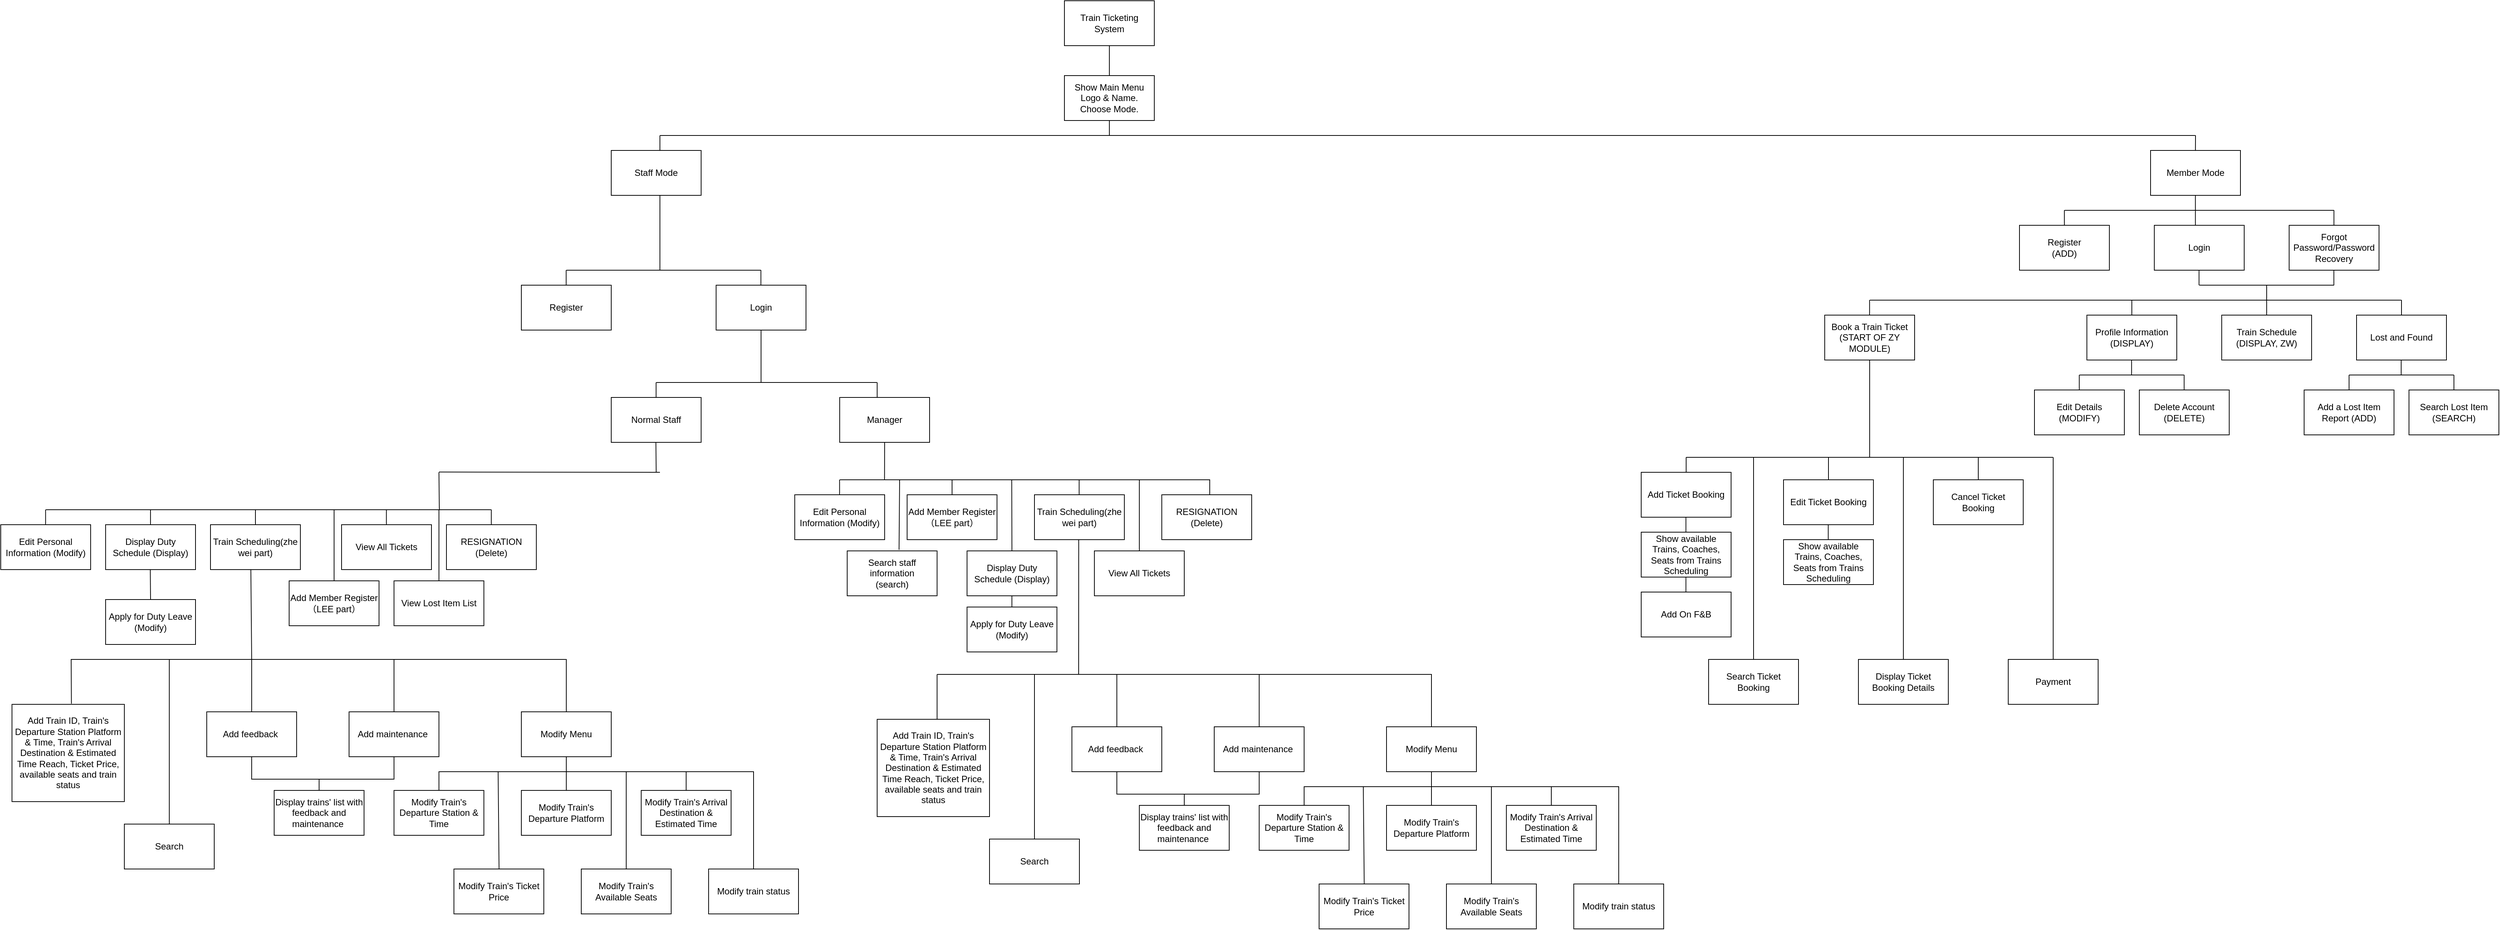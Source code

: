 <mxfile version="24.2.5" type="github">
  <diagram name="第 1 页" id="ZwxjWS8MTAvn3gAYZ2M-">
    <mxGraphModel dx="5285" dy="1930" grid="1" gridSize="10" guides="1" tooltips="1" connect="1" arrows="1" fold="1" page="1" pageScale="1" pageWidth="850" pageHeight="1100" math="0" shadow="0">
      <root>
        <mxCell id="0" />
        <mxCell id="1" parent="0" />
        <mxCell id="kFJuPjy33Ws9jadagfHC-1" value="Train Ticketing System" style="rounded=0;whiteSpace=wrap;html=1;" vertex="1" parent="1">
          <mxGeometry x="490" width="120" height="60" as="geometry" />
        </mxCell>
        <mxCell id="kFJuPjy33Ws9jadagfHC-2" value="Show Main Menu&lt;div&gt;Logo &amp;amp; Name.&lt;/div&gt;&lt;div&gt;Choose Mode.&lt;/div&gt;" style="rounded=0;whiteSpace=wrap;html=1;" vertex="1" parent="1">
          <mxGeometry x="490" y="100" width="120" height="60" as="geometry" />
        </mxCell>
        <mxCell id="kFJuPjy33Ws9jadagfHC-4" value="" style="endArrow=none;html=1;rounded=0;exitX=0.5;exitY=0;exitDx=0;exitDy=0;" edge="1" parent="1" source="kFJuPjy33Ws9jadagfHC-2">
          <mxGeometry width="50" height="50" relative="1" as="geometry">
            <mxPoint x="500" y="110" as="sourcePoint" />
            <mxPoint x="550" y="60" as="targetPoint" />
          </mxGeometry>
        </mxCell>
        <mxCell id="kFJuPjy33Ws9jadagfHC-5" value="" style="endArrow=none;html=1;rounded=0;" edge="1" parent="1">
          <mxGeometry width="50" height="50" relative="1" as="geometry">
            <mxPoint x="550" y="180" as="sourcePoint" />
            <mxPoint x="550" y="160" as="targetPoint" />
          </mxGeometry>
        </mxCell>
        <mxCell id="kFJuPjy33Ws9jadagfHC-7" value="" style="endArrow=none;html=1;rounded=0;" edge="1" parent="1">
          <mxGeometry width="50" height="50" relative="1" as="geometry">
            <mxPoint x="-50.0" y="200" as="sourcePoint" />
            <mxPoint x="-50" y="180" as="targetPoint" />
          </mxGeometry>
        </mxCell>
        <mxCell id="kFJuPjy33Ws9jadagfHC-8" value="" style="endArrow=none;html=1;rounded=0;" edge="1" parent="1">
          <mxGeometry width="50" height="50" relative="1" as="geometry">
            <mxPoint x="1999.83" y="210" as="sourcePoint" />
            <mxPoint x="2000.02" y="180" as="targetPoint" />
          </mxGeometry>
        </mxCell>
        <mxCell id="kFJuPjy33Ws9jadagfHC-21" value="Staff Mode" style="rounded=0;whiteSpace=wrap;html=1;" vertex="1" parent="1">
          <mxGeometry x="-115" y="200" width="120" height="60" as="geometry" />
        </mxCell>
        <mxCell id="kFJuPjy33Ws9jadagfHC-45" value="" style="endArrow=none;html=1;rounded=0;" edge="1" parent="1">
          <mxGeometry width="50" height="50" relative="1" as="geometry">
            <mxPoint x="-50" y="360" as="sourcePoint" />
            <mxPoint x="-50.0" y="260" as="targetPoint" />
          </mxGeometry>
        </mxCell>
        <mxCell id="kFJuPjy33Ws9jadagfHC-111" value="Add Ticket Booking" style="rounded=0;whiteSpace=wrap;html=1;" vertex="1" parent="1">
          <mxGeometry x="1260" y="630" width="120" height="60" as="geometry" />
        </mxCell>
        <mxCell id="kFJuPjy33Ws9jadagfHC-112" value="Search Ticket Booking" style="rounded=0;whiteSpace=wrap;html=1;" vertex="1" parent="1">
          <mxGeometry x="1350" y="880" width="120" height="60" as="geometry" />
        </mxCell>
        <mxCell id="kFJuPjy33Ws9jadagfHC-113" value="Edit Ticket Booking" style="rounded=0;whiteSpace=wrap;html=1;" vertex="1" parent="1">
          <mxGeometry x="1450" y="640" width="120" height="60" as="geometry" />
        </mxCell>
        <mxCell id="kFJuPjy33Ws9jadagfHC-114" value="Show available Trains, Coaches, Seats from Trains Scheduling" style="rounded=0;whiteSpace=wrap;html=1;" vertex="1" parent="1">
          <mxGeometry x="1450" y="720" width="120" height="60" as="geometry" />
        </mxCell>
        <mxCell id="kFJuPjy33Ws9jadagfHC-115" value="Show available Trains, Coaches, Seats from Trains Scheduling" style="rounded=0;whiteSpace=wrap;html=1;" vertex="1" parent="1">
          <mxGeometry x="1260" y="710" width="120" height="60" as="geometry" />
        </mxCell>
        <mxCell id="kFJuPjy33Ws9jadagfHC-116" value="Add On F&amp;amp;B" style="rounded=0;whiteSpace=wrap;html=1;" vertex="1" parent="1">
          <mxGeometry x="1260" y="790" width="120" height="60" as="geometry" />
        </mxCell>
        <mxCell id="kFJuPjy33Ws9jadagfHC-117" value="Display Ticket Booking Details" style="rounded=0;whiteSpace=wrap;html=1;" vertex="1" parent="1">
          <mxGeometry x="1550" y="880" width="120" height="60" as="geometry" />
        </mxCell>
        <mxCell id="kFJuPjy33Ws9jadagfHC-118" value="Cancel Ticket Booking" style="rounded=0;whiteSpace=wrap;html=1;" vertex="1" parent="1">
          <mxGeometry x="1650" y="640" width="120" height="60" as="geometry" />
        </mxCell>
        <mxCell id="kFJuPjy33Ws9jadagfHC-119" value="" style="endArrow=none;html=1;rounded=0;entryX=0.5;entryY=1;entryDx=0;entryDy=0;" edge="1" parent="1" target="kFJuPjy33Ws9jadagfHC-285">
          <mxGeometry width="50" height="50" relative="1" as="geometry">
            <mxPoint x="1565" y="610" as="sourcePoint" />
            <mxPoint x="1565" y="520" as="targetPoint" />
          </mxGeometry>
        </mxCell>
        <mxCell id="kFJuPjy33Ws9jadagfHC-120" value="" style="endArrow=none;html=1;rounded=0;" edge="1" parent="1">
          <mxGeometry width="50" height="50" relative="1" as="geometry">
            <mxPoint x="1320" y="610" as="sourcePoint" />
            <mxPoint x="1810" y="610" as="targetPoint" />
          </mxGeometry>
        </mxCell>
        <mxCell id="kFJuPjy33Ws9jadagfHC-121" value="" style="endArrow=none;html=1;rounded=0;" edge="1" parent="1">
          <mxGeometry width="50" height="50" relative="1" as="geometry">
            <mxPoint x="1320" y="630" as="sourcePoint" />
            <mxPoint x="1320" y="610" as="targetPoint" />
          </mxGeometry>
        </mxCell>
        <mxCell id="kFJuPjy33Ws9jadagfHC-122" value="" style="endArrow=none;html=1;rounded=0;exitX=0.5;exitY=0;exitDx=0;exitDy=0;" edge="1" parent="1">
          <mxGeometry width="50" height="50" relative="1" as="geometry">
            <mxPoint x="1410" y="880" as="sourcePoint" />
            <mxPoint x="1410" y="610" as="targetPoint" />
          </mxGeometry>
        </mxCell>
        <mxCell id="kFJuPjy33Ws9jadagfHC-123" value="" style="endArrow=none;html=1;rounded=0;exitX=0.5;exitY=0;exitDx=0;exitDy=0;" edge="1" parent="1" source="kFJuPjy33Ws9jadagfHC-113">
          <mxGeometry width="50" height="50" relative="1" as="geometry">
            <mxPoint x="1579.8" y="630" as="sourcePoint" />
            <mxPoint x="1510" y="610" as="targetPoint" />
          </mxGeometry>
        </mxCell>
        <mxCell id="kFJuPjy33Ws9jadagfHC-124" value="" style="endArrow=none;html=1;rounded=0;exitX=0.5;exitY=0;exitDx=0;exitDy=0;" edge="1" parent="1">
          <mxGeometry width="50" height="50" relative="1" as="geometry">
            <mxPoint x="1610.0" y="880" as="sourcePoint" />
            <mxPoint x="1610" y="610" as="targetPoint" />
          </mxGeometry>
        </mxCell>
        <mxCell id="kFJuPjy33Ws9jadagfHC-125" value="" style="endArrow=none;html=1;rounded=0;exitX=0.5;exitY=0;exitDx=0;exitDy=0;" edge="1" parent="1" source="kFJuPjy33Ws9jadagfHC-118">
          <mxGeometry width="50" height="50" relative="1" as="geometry">
            <mxPoint x="1839.8" y="630" as="sourcePoint" />
            <mxPoint x="1710" y="610" as="targetPoint" />
          </mxGeometry>
        </mxCell>
        <mxCell id="kFJuPjy33Ws9jadagfHC-126" value="" style="endArrow=none;html=1;rounded=0;" edge="1" parent="1">
          <mxGeometry width="50" height="50" relative="1" as="geometry">
            <mxPoint x="1509.71" y="720" as="sourcePoint" />
            <mxPoint x="1509.71" y="700" as="targetPoint" />
          </mxGeometry>
        </mxCell>
        <mxCell id="kFJuPjy33Ws9jadagfHC-127" value="" style="endArrow=none;html=1;rounded=0;" edge="1" parent="1">
          <mxGeometry width="50" height="50" relative="1" as="geometry">
            <mxPoint x="1319.71" y="710" as="sourcePoint" />
            <mxPoint x="1319.71" y="690" as="targetPoint" />
          </mxGeometry>
        </mxCell>
        <mxCell id="kFJuPjy33Ws9jadagfHC-128" value="" style="endArrow=none;html=1;rounded=0;" edge="1" parent="1">
          <mxGeometry width="50" height="50" relative="1" as="geometry">
            <mxPoint x="1319.71" y="790" as="sourcePoint" />
            <mxPoint x="1319.71" y="770" as="targetPoint" />
          </mxGeometry>
        </mxCell>
        <mxCell id="kFJuPjy33Ws9jadagfHC-162" value="" style="endArrow=none;html=1;rounded=0;exitX=0.5;exitY=0;exitDx=0;exitDy=0;" edge="1" parent="1">
          <mxGeometry width="50" height="50" relative="1" as="geometry">
            <mxPoint x="1810.0" y="880" as="sourcePoint" />
            <mxPoint x="1810" y="610" as="targetPoint" />
          </mxGeometry>
        </mxCell>
        <mxCell id="kFJuPjy33Ws9jadagfHC-163" value="Payment" style="rounded=0;whiteSpace=wrap;html=1;" vertex="1" parent="1">
          <mxGeometry x="1750" y="880" width="120" height="60" as="geometry" />
        </mxCell>
        <mxCell id="kFJuPjy33Ws9jadagfHC-216" value="Login" style="rounded=0;whiteSpace=wrap;html=1;" vertex="1" parent="1">
          <mxGeometry x="25" y="380" width="120" height="60" as="geometry" />
        </mxCell>
        <mxCell id="kFJuPjy33Ws9jadagfHC-217" value="Add Member Register（LEE part）" style="whiteSpace=wrap;html=1;rounded=0;" vertex="1" parent="1">
          <mxGeometry x="280.0" y="660" width="120" height="60" as="geometry" />
        </mxCell>
        <mxCell id="kFJuPjy33Ws9jadagfHC-219" value="" style="endArrow=none;html=1;rounded=0;" edge="1" parent="1">
          <mxGeometry width="50" height="50" relative="1" as="geometry">
            <mxPoint x="189.83" y="660" as="sourcePoint" />
            <mxPoint x="189.83" y="640" as="targetPoint" />
          </mxGeometry>
        </mxCell>
        <mxCell id="kFJuPjy33Ws9jadagfHC-220" value="Display Duty Schedule (Display)" style="whiteSpace=wrap;html=1;rounded=0;" vertex="1" parent="1">
          <mxGeometry x="360.0" y="735" width="120" height="60" as="geometry" />
        </mxCell>
        <mxCell id="kFJuPjy33Ws9jadagfHC-221" value="" style="endArrow=none;html=1;rounded=0;exitX=0.5;exitY=0;exitDx=0;exitDy=0;" edge="1" parent="1" source="kFJuPjy33Ws9jadagfHC-217">
          <mxGeometry width="50" height="50" relative="1" as="geometry">
            <mxPoint x="290.0" y="690" as="sourcePoint" />
            <mxPoint x="340.0" y="640" as="targetPoint" />
          </mxGeometry>
        </mxCell>
        <mxCell id="kFJuPjy33Ws9jadagfHC-222" value="" style="endArrow=none;html=1;rounded=0;" edge="1" parent="1" source="kFJuPjy33Ws9jadagfHC-220">
          <mxGeometry width="50" height="50" relative="1" as="geometry">
            <mxPoint x="419.66" y="660" as="sourcePoint" />
            <mxPoint x="419.66" y="640" as="targetPoint" />
          </mxGeometry>
        </mxCell>
        <mxCell id="kFJuPjy33Ws9jadagfHC-223" value="" style="endArrow=none;html=1;rounded=0;entryX=0.5;entryY=1;entryDx=0;entryDy=0;" edge="1" parent="1">
          <mxGeometry width="50" height="50" relative="1" as="geometry">
            <mxPoint x="419.88" y="810" as="sourcePoint" />
            <mxPoint x="419.88" y="795" as="targetPoint" />
          </mxGeometry>
        </mxCell>
        <mxCell id="kFJuPjy33Ws9jadagfHC-224" value="Edit Personal Information (Modify)" style="whiteSpace=wrap;html=1;rounded=0;" vertex="1" parent="1">
          <mxGeometry x="130" y="660" width="120" height="60" as="geometry" />
        </mxCell>
        <mxCell id="kFJuPjy33Ws9jadagfHC-225" value="Apply for Duty Leave&lt;div&gt;(Modify)&lt;/div&gt;" style="whiteSpace=wrap;html=1;rounded=0;" vertex="1" parent="1">
          <mxGeometry x="360.0" y="810" width="120" height="60" as="geometry" />
        </mxCell>
        <mxCell id="kFJuPjy33Ws9jadagfHC-226" value="" style="endArrow=none;html=1;rounded=0;" edge="1" parent="1">
          <mxGeometry width="50" height="50" relative="1" as="geometry">
            <mxPoint x="190" y="640" as="sourcePoint" />
            <mxPoint x="480.0" y="640" as="targetPoint" />
          </mxGeometry>
        </mxCell>
        <mxCell id="kFJuPjy33Ws9jadagfHC-227" value="" style="endArrow=none;html=1;rounded=0;" edge="1" parent="1">
          <mxGeometry width="50" height="50" relative="1" as="geometry">
            <mxPoint x="-35" y="360" as="sourcePoint" />
            <mxPoint x="85" y="360" as="targetPoint" />
          </mxGeometry>
        </mxCell>
        <mxCell id="kFJuPjy33Ws9jadagfHC-228" value="" style="endArrow=none;html=1;rounded=0;" edge="1" parent="1">
          <mxGeometry width="50" height="50" relative="1" as="geometry">
            <mxPoint x="84.8" y="380" as="sourcePoint" />
            <mxPoint x="84.8" y="360" as="targetPoint" />
          </mxGeometry>
        </mxCell>
        <mxCell id="kFJuPjy33Ws9jadagfHC-229" value="" style="endArrow=none;html=1;rounded=0;entryX=0.5;entryY=1;entryDx=0;entryDy=0;" edge="1" parent="1" target="kFJuPjy33Ws9jadagfHC-216">
          <mxGeometry width="50" height="50" relative="1" as="geometry">
            <mxPoint x="85" y="510" as="sourcePoint" />
            <mxPoint x="135" y="460" as="targetPoint" />
          </mxGeometry>
        </mxCell>
        <mxCell id="kFJuPjy33Ws9jadagfHC-230" value="" style="endArrow=none;html=1;rounded=0;" edge="1" parent="1">
          <mxGeometry width="50" height="50" relative="1" as="geometry">
            <mxPoint x="-175" y="360" as="sourcePoint" />
            <mxPoint x="-35" y="360" as="targetPoint" />
          </mxGeometry>
        </mxCell>
        <mxCell id="kFJuPjy33Ws9jadagfHC-231" value="Register" style="rounded=0;whiteSpace=wrap;html=1;" vertex="1" parent="1">
          <mxGeometry x="-235" y="380" width="120" height="60" as="geometry" />
        </mxCell>
        <mxCell id="kFJuPjy33Ws9jadagfHC-232" value="" style="endArrow=none;html=1;rounded=0;" edge="1" parent="1">
          <mxGeometry width="50" height="50" relative="1" as="geometry">
            <mxPoint x="-175.17" y="380" as="sourcePoint" />
            <mxPoint x="-175.17" y="360" as="targetPoint" />
          </mxGeometry>
        </mxCell>
        <mxCell id="kFJuPjy33Ws9jadagfHC-233" value="Search staff information&lt;div&gt;(search)&lt;/div&gt;" style="whiteSpace=wrap;html=1;rounded=0;" vertex="1" parent="1">
          <mxGeometry x="200" y="735" width="120" height="60" as="geometry" />
        </mxCell>
        <mxCell id="kFJuPjy33Ws9jadagfHC-234" value="" style="endArrow=none;html=1;rounded=0;entryX=0.616;entryY=0.017;entryDx=0;entryDy=0;entryPerimeter=0;" edge="1" parent="1">
          <mxGeometry width="50" height="50" relative="1" as="geometry">
            <mxPoint x="475.0" y="640" as="sourcePoint" />
            <mxPoint x="684" y="661" as="targetPoint" />
            <Array as="points">
              <mxPoint x="684" y="640" />
            </Array>
          </mxGeometry>
        </mxCell>
        <mxCell id="kFJuPjy33Ws9jadagfHC-235" value="" style="endArrow=none;html=1;rounded=0;exitX=0.577;exitY=-0.023;exitDx=0;exitDy=0;exitPerimeter=0;" edge="1" parent="1" source="kFJuPjy33Ws9jadagfHC-233">
          <mxGeometry width="50" height="50" relative="1" as="geometry">
            <mxPoint x="270" y="660" as="sourcePoint" />
            <mxPoint x="270" y="640" as="targetPoint" />
          </mxGeometry>
        </mxCell>
        <mxCell id="kFJuPjy33Ws9jadagfHC-236" value="Manager" style="rounded=0;whiteSpace=wrap;html=1;" vertex="1" parent="1">
          <mxGeometry x="190" y="530" width="120" height="60" as="geometry" />
        </mxCell>
        <mxCell id="kFJuPjy33Ws9jadagfHC-237" value="Normal Staff" style="rounded=0;whiteSpace=wrap;html=1;" vertex="1" parent="1">
          <mxGeometry x="-115" y="530" width="120" height="60" as="geometry" />
        </mxCell>
        <mxCell id="kFJuPjy33Ws9jadagfHC-238" value="" style="endArrow=none;html=1;rounded=0;" edge="1" parent="1">
          <mxGeometry width="50" height="50" relative="1" as="geometry">
            <mxPoint x="-55" y="510" as="sourcePoint" />
            <mxPoint x="240" y="510" as="targetPoint" />
          </mxGeometry>
        </mxCell>
        <mxCell id="kFJuPjy33Ws9jadagfHC-240" value="" style="endArrow=none;html=1;rounded=0;" edge="1" parent="1">
          <mxGeometry width="50" height="50" relative="1" as="geometry">
            <mxPoint x="-55.12" y="530" as="sourcePoint" />
            <mxPoint x="-55.12" y="510" as="targetPoint" />
          </mxGeometry>
        </mxCell>
        <mxCell id="kFJuPjy33Ws9jadagfHC-241" value="" style="endArrow=none;html=1;rounded=0;entryX=0.5;entryY=1;entryDx=0;entryDy=0;" edge="1" parent="1" target="kFJuPjy33Ws9jadagfHC-236">
          <mxGeometry width="50" height="50" relative="1" as="geometry">
            <mxPoint x="249.84" y="640" as="sourcePoint" />
            <mxPoint x="249.84" y="610" as="targetPoint" />
          </mxGeometry>
        </mxCell>
        <mxCell id="kFJuPjy33Ws9jadagfHC-242" value="" style="endArrow=none;html=1;rounded=0;" edge="1" parent="1">
          <mxGeometry width="50" height="50" relative="1" as="geometry">
            <mxPoint x="-344.5" y="680" as="sourcePoint" />
            <mxPoint x="-345" y="630" as="targetPoint" />
          </mxGeometry>
        </mxCell>
        <mxCell id="kFJuPjy33Ws9jadagfHC-243" value="Train Scheduling(zhe wei part)" style="whiteSpace=wrap;html=1;rounded=0;" vertex="1" parent="1">
          <mxGeometry x="450.0" y="660" width="120" height="60" as="geometry" />
        </mxCell>
        <mxCell id="kFJuPjy33Ws9jadagfHC-244" value="" style="endArrow=none;html=1;rounded=0;exitX=0.5;exitY=0;exitDx=0;exitDy=0;" edge="1" parent="1">
          <mxGeometry width="50" height="50" relative="1" as="geometry">
            <mxPoint x="509.66" y="660" as="sourcePoint" />
            <mxPoint x="509.66" y="640" as="targetPoint" />
          </mxGeometry>
        </mxCell>
        <mxCell id="kFJuPjy33Ws9jadagfHC-245" value="View All Tickets" style="whiteSpace=wrap;html=1;rounded=0;" vertex="1" parent="1">
          <mxGeometry x="530" y="735" width="120" height="60" as="geometry" />
        </mxCell>
        <mxCell id="kFJuPjy33Ws9jadagfHC-246" value="" style="endArrow=none;html=1;rounded=0;exitX=0.5;exitY=0;exitDx=0;exitDy=0;" edge="1" parent="1" source="kFJuPjy33Ws9jadagfHC-245">
          <mxGeometry width="50" height="50" relative="1" as="geometry">
            <mxPoint x="709.5" y="660" as="sourcePoint" />
            <mxPoint x="590" y="640" as="targetPoint" />
          </mxGeometry>
        </mxCell>
        <mxCell id="kFJuPjy33Ws9jadagfHC-247" value="Add Member Register（LEE part）" style="whiteSpace=wrap;html=1;rounded=0;" vertex="1" parent="1">
          <mxGeometry x="-545" y="775" width="120" height="60" as="geometry" />
        </mxCell>
        <mxCell id="kFJuPjy33Ws9jadagfHC-248" value="Display Duty Schedule (Display)" style="whiteSpace=wrap;html=1;rounded=0;" vertex="1" parent="1">
          <mxGeometry x="-790" y="700" width="120" height="60" as="geometry" />
        </mxCell>
        <mxCell id="kFJuPjy33Ws9jadagfHC-249" value="" style="endArrow=none;html=1;rounded=0;exitX=0.5;exitY=0;exitDx=0;exitDy=0;" edge="1" parent="1" source="kFJuPjy33Ws9jadagfHC-247">
          <mxGeometry width="50" height="50" relative="1" as="geometry">
            <mxPoint x="-1025" y="730" as="sourcePoint" />
            <mxPoint x="-485" y="680" as="targetPoint" />
          </mxGeometry>
        </mxCell>
        <mxCell id="kFJuPjy33Ws9jadagfHC-252" value="Edit Personal Information (Modify)" style="whiteSpace=wrap;html=1;rounded=0;" vertex="1" parent="1">
          <mxGeometry x="-930" y="700" width="120" height="60" as="geometry" />
        </mxCell>
        <mxCell id="kFJuPjy33Ws9jadagfHC-253" value="Apply for Duty Leave&lt;div&gt;(Modify)&lt;/div&gt;" style="whiteSpace=wrap;html=1;rounded=0;" vertex="1" parent="1">
          <mxGeometry x="-790" y="800" width="120" height="60" as="geometry" />
        </mxCell>
        <mxCell id="kFJuPjy33Ws9jadagfHC-255" value="View Lost Item List" style="whiteSpace=wrap;html=1;rounded=0;" vertex="1" parent="1">
          <mxGeometry x="-405" y="775" width="120" height="60" as="geometry" />
        </mxCell>
        <mxCell id="kFJuPjy33Ws9jadagfHC-256" value="" style="endArrow=none;html=1;rounded=0;" edge="1" parent="1">
          <mxGeometry width="50" height="50" relative="1" as="geometry">
            <mxPoint x="-870" y="680" as="sourcePoint" />
            <mxPoint x="-275" y="680" as="targetPoint" />
          </mxGeometry>
        </mxCell>
        <mxCell id="kFJuPjy33Ws9jadagfHC-257" value="" style="endArrow=none;html=1;rounded=0;" edge="1" parent="1" source="kFJuPjy33Ws9jadagfHC-255">
          <mxGeometry width="50" height="50" relative="1" as="geometry">
            <mxPoint x="-345" y="760" as="sourcePoint" />
            <mxPoint x="-345" y="680" as="targetPoint" />
          </mxGeometry>
        </mxCell>
        <mxCell id="kFJuPjy33Ws9jadagfHC-258" value="Train Scheduling(zhe wei part)" style="whiteSpace=wrap;html=1;rounded=0;" vertex="1" parent="1">
          <mxGeometry x="-650" y="700" width="120" height="60" as="geometry" />
        </mxCell>
        <mxCell id="kFJuPjy33Ws9jadagfHC-259" value="" style="endArrow=none;html=1;rounded=0;exitX=0.5;exitY=0;exitDx=0;exitDy=0;" edge="1" parent="1">
          <mxGeometry width="50" height="50" relative="1" as="geometry">
            <mxPoint x="-590" y="700" as="sourcePoint" />
            <mxPoint x="-590" y="680" as="targetPoint" />
          </mxGeometry>
        </mxCell>
        <mxCell id="kFJuPjy33Ws9jadagfHC-260" value="View All Tickets" style="whiteSpace=wrap;html=1;rounded=0;" vertex="1" parent="1">
          <mxGeometry x="-475" y="700" width="120" height="60" as="geometry" />
        </mxCell>
        <mxCell id="kFJuPjy33Ws9jadagfHC-261" value="" style="endArrow=none;html=1;rounded=0;exitX=0.5;exitY=0;exitDx=0;exitDy=0;" edge="1" parent="1">
          <mxGeometry width="50" height="50" relative="1" as="geometry">
            <mxPoint x="-415.17" y="700" as="sourcePoint" />
            <mxPoint x="-415.17" y="680" as="targetPoint" />
          </mxGeometry>
        </mxCell>
        <mxCell id="kFJuPjy33Ws9jadagfHC-262" value="RESIGNATION&lt;div&gt;(Delete)&lt;/div&gt;" style="whiteSpace=wrap;html=1;rounded=0;" vertex="1" parent="1">
          <mxGeometry x="-335" y="700" width="120" height="60" as="geometry" />
        </mxCell>
        <mxCell id="kFJuPjy33Ws9jadagfHC-263" value="" style="endArrow=none;html=1;rounded=0;exitX=0.5;exitY=0;exitDx=0;exitDy=0;" edge="1" parent="1">
          <mxGeometry width="50" height="50" relative="1" as="geometry">
            <mxPoint x="-275.11" y="700" as="sourcePoint" />
            <mxPoint x="-275.11" y="680" as="targetPoint" />
          </mxGeometry>
        </mxCell>
        <mxCell id="kFJuPjy33Ws9jadagfHC-264" value="RESIGNATION&lt;div&gt;(Delete)&lt;/div&gt;" style="whiteSpace=wrap;html=1;rounded=0;" vertex="1" parent="1">
          <mxGeometry x="620" y="660" width="120" height="60" as="geometry" />
        </mxCell>
        <mxCell id="kFJuPjy33Ws9jadagfHC-265" value="Member Mode" style="rounded=0;whiteSpace=wrap;html=1;" vertex="1" parent="1">
          <mxGeometry x="1940" y="200" width="120" height="60" as="geometry" />
        </mxCell>
        <mxCell id="kFJuPjy33Ws9jadagfHC-266" value="" style="endArrow=none;html=1;rounded=0;" edge="1" parent="1">
          <mxGeometry width="50" height="50" relative="1" as="geometry">
            <mxPoint x="1825" y="280" as="sourcePoint" />
            <mxPoint x="2185" y="280" as="targetPoint" />
          </mxGeometry>
        </mxCell>
        <mxCell id="kFJuPjy33Ws9jadagfHC-267" value="&lt;div&gt;Login&lt;/div&gt;" style="rounded=0;whiteSpace=wrap;html=1;" vertex="1" parent="1">
          <mxGeometry x="1945" y="300" width="120" height="60" as="geometry" />
        </mxCell>
        <mxCell id="kFJuPjy33Ws9jadagfHC-268" value="Forgot Password/Password Recovery" style="rounded=0;whiteSpace=wrap;html=1;" vertex="1" parent="1">
          <mxGeometry x="2125" y="300" width="120" height="60" as="geometry" />
        </mxCell>
        <mxCell id="kFJuPjy33Ws9jadagfHC-269" value="&lt;div&gt;Register&lt;/div&gt;&lt;div&gt;(ADD)&lt;/div&gt;" style="rounded=0;whiteSpace=wrap;html=1;" vertex="1" parent="1">
          <mxGeometry x="1765" y="300" width="120" height="60" as="geometry" />
        </mxCell>
        <mxCell id="kFJuPjy33Ws9jadagfHC-270" value="Profile Information&lt;br&gt;(DISPLAY)" style="rounded=0;whiteSpace=wrap;html=1;" vertex="1" parent="1">
          <mxGeometry x="1855" y="420" width="120" height="60" as="geometry" />
        </mxCell>
        <mxCell id="kFJuPjy33Ws9jadagfHC-271" value="" style="endArrow=none;html=1;rounded=0;" edge="1" parent="1">
          <mxGeometry width="50" height="50" relative="1" as="geometry">
            <mxPoint x="2005" y="380" as="sourcePoint" />
            <mxPoint x="2185" y="380" as="targetPoint" />
          </mxGeometry>
        </mxCell>
        <mxCell id="kFJuPjy33Ws9jadagfHC-272" value="&lt;div&gt;Train Schedule (DISPLAY, ZW)&lt;/div&gt;" style="rounded=0;whiteSpace=wrap;html=1;" vertex="1" parent="1">
          <mxGeometry x="2035" y="420" width="120" height="60" as="geometry" />
        </mxCell>
        <mxCell id="kFJuPjy33Ws9jadagfHC-273" value="" style="endArrow=none;html=1;rounded=0;exitX=0.5;exitY=1;exitDx=0;exitDy=0;" edge="1" parent="1">
          <mxGeometry width="50" height="50" relative="1" as="geometry">
            <mxPoint x="1999.86" y="280" as="sourcePoint" />
            <mxPoint x="1999.86" y="300" as="targetPoint" />
          </mxGeometry>
        </mxCell>
        <mxCell id="kFJuPjy33Ws9jadagfHC-274" value="" style="endArrow=none;html=1;rounded=0;exitX=0.5;exitY=1;exitDx=0;exitDy=0;" edge="1" parent="1">
          <mxGeometry width="50" height="50" relative="1" as="geometry">
            <mxPoint x="1824.93" y="280" as="sourcePoint" />
            <mxPoint x="1824.93" y="300" as="targetPoint" />
          </mxGeometry>
        </mxCell>
        <mxCell id="kFJuPjy33Ws9jadagfHC-275" value="" style="endArrow=none;html=1;rounded=0;exitX=0.5;exitY=1;exitDx=0;exitDy=0;" edge="1" parent="1">
          <mxGeometry width="50" height="50" relative="1" as="geometry">
            <mxPoint x="2184.8" y="280" as="sourcePoint" />
            <mxPoint x="2184.8" y="300" as="targetPoint" />
          </mxGeometry>
        </mxCell>
        <mxCell id="kFJuPjy33Ws9jadagfHC-276" value="" style="endArrow=none;html=1;rounded=0;exitX=0.5;exitY=1;exitDx=0;exitDy=0;" edge="1" parent="1">
          <mxGeometry width="50" height="50" relative="1" as="geometry">
            <mxPoint x="1999.86" y="260" as="sourcePoint" />
            <mxPoint x="1999.86" y="280" as="targetPoint" />
          </mxGeometry>
        </mxCell>
        <mxCell id="kFJuPjy33Ws9jadagfHC-277" value="" style="endArrow=none;html=1;rounded=0;exitX=0.5;exitY=1;exitDx=0;exitDy=0;" edge="1" parent="1">
          <mxGeometry width="50" height="50" relative="1" as="geometry">
            <mxPoint x="2004.71" y="360" as="sourcePoint" />
            <mxPoint x="2004.71" y="380" as="targetPoint" />
          </mxGeometry>
        </mxCell>
        <mxCell id="kFJuPjy33Ws9jadagfHC-278" value="" style="endArrow=none;html=1;rounded=0;exitX=0.5;exitY=1;exitDx=0;exitDy=0;" edge="1" parent="1">
          <mxGeometry width="50" height="50" relative="1" as="geometry">
            <mxPoint x="2184.71" y="360" as="sourcePoint" />
            <mxPoint x="2184.71" y="380" as="targetPoint" />
          </mxGeometry>
        </mxCell>
        <mxCell id="kFJuPjy33Ws9jadagfHC-279" value="" style="endArrow=none;html=1;rounded=0;exitX=0.5;exitY=1;exitDx=0;exitDy=0;" edge="1" parent="1">
          <mxGeometry width="50" height="50" relative="1" as="geometry">
            <mxPoint x="2095" y="380" as="sourcePoint" />
            <mxPoint x="2095" y="400" as="targetPoint" />
          </mxGeometry>
        </mxCell>
        <mxCell id="kFJuPjy33Ws9jadagfHC-280" value="" style="endArrow=none;html=1;rounded=0;" edge="1" parent="1">
          <mxGeometry width="50" height="50" relative="1" as="geometry">
            <mxPoint x="1565" y="400" as="sourcePoint" />
            <mxPoint x="2275" y="400" as="targetPoint" />
          </mxGeometry>
        </mxCell>
        <mxCell id="kFJuPjy33Ws9jadagfHC-281" value="" style="endArrow=none;html=1;rounded=0;exitX=0.5;exitY=1;exitDx=0;exitDy=0;" edge="1" parent="1">
          <mxGeometry width="50" height="50" relative="1" as="geometry">
            <mxPoint x="1915" y="400" as="sourcePoint" />
            <mxPoint x="1915" y="420" as="targetPoint" />
          </mxGeometry>
        </mxCell>
        <mxCell id="kFJuPjy33Ws9jadagfHC-282" value="" style="endArrow=none;html=1;rounded=0;exitX=0.5;exitY=1;exitDx=0;exitDy=0;" edge="1" parent="1">
          <mxGeometry width="50" height="50" relative="1" as="geometry">
            <mxPoint x="2095" y="400" as="sourcePoint" />
            <mxPoint x="2095" y="420" as="targetPoint" />
          </mxGeometry>
        </mxCell>
        <mxCell id="kFJuPjy33Ws9jadagfHC-283" value="" style="endArrow=none;html=1;rounded=0;exitX=0.5;exitY=1;exitDx=0;exitDy=0;" edge="1" parent="1">
          <mxGeometry width="50" height="50" relative="1" as="geometry">
            <mxPoint x="2275" y="400" as="sourcePoint" />
            <mxPoint x="2275" y="420" as="targetPoint" />
          </mxGeometry>
        </mxCell>
        <mxCell id="kFJuPjy33Ws9jadagfHC-284" value="Lost and Found" style="rounded=0;whiteSpace=wrap;html=1;" vertex="1" parent="1">
          <mxGeometry x="2215" y="420" width="120" height="60" as="geometry" />
        </mxCell>
        <mxCell id="kFJuPjy33Ws9jadagfHC-285" value="Book a Train Ticket&lt;div&gt;(START OF ZY MODULE)&lt;/div&gt;" style="rounded=0;whiteSpace=wrap;html=1;" vertex="1" parent="1">
          <mxGeometry x="1505" y="420" width="120" height="60" as="geometry" />
        </mxCell>
        <mxCell id="kFJuPjy33Ws9jadagfHC-286" value="" style="endArrow=none;html=1;rounded=0;exitX=0.5;exitY=1;exitDx=0;exitDy=0;" edge="1" parent="1">
          <mxGeometry width="50" height="50" relative="1" as="geometry">
            <mxPoint x="1564.88" y="400" as="sourcePoint" />
            <mxPoint x="1564.88" y="420" as="targetPoint" />
          </mxGeometry>
        </mxCell>
        <mxCell id="kFJuPjy33Ws9jadagfHC-287" value="" style="endArrow=none;html=1;rounded=0;exitX=0.5;exitY=1;exitDx=0;exitDy=0;" edge="1" parent="1">
          <mxGeometry width="50" height="50" relative="1" as="geometry">
            <mxPoint x="1914.66" y="480" as="sourcePoint" />
            <mxPoint x="1914.66" y="500" as="targetPoint" />
          </mxGeometry>
        </mxCell>
        <mxCell id="kFJuPjy33Ws9jadagfHC-288" value="" style="endArrow=none;html=1;rounded=0;" edge="1" parent="1">
          <mxGeometry width="50" height="50" relative="1" as="geometry">
            <mxPoint x="1845" y="500" as="sourcePoint" />
            <mxPoint x="1985" y="500" as="targetPoint" />
          </mxGeometry>
        </mxCell>
        <mxCell id="kFJuPjy33Ws9jadagfHC-289" value="Edit Details&lt;br&gt;(MODIFY)" style="rounded=0;whiteSpace=wrap;html=1;" vertex="1" parent="1">
          <mxGeometry x="1785" y="520" width="120" height="60" as="geometry" />
        </mxCell>
        <mxCell id="kFJuPjy33Ws9jadagfHC-290" value="Delete Account&lt;br&gt;(DELETE)" style="rounded=0;whiteSpace=wrap;html=1;" vertex="1" parent="1">
          <mxGeometry x="1925" y="520" width="120" height="60" as="geometry" />
        </mxCell>
        <mxCell id="kFJuPjy33Ws9jadagfHC-291" value="" style="endArrow=none;html=1;rounded=0;exitX=0.5;exitY=1;exitDx=0;exitDy=0;" edge="1" parent="1">
          <mxGeometry width="50" height="50" relative="1" as="geometry">
            <mxPoint x="1844.83" y="500" as="sourcePoint" />
            <mxPoint x="1844.83" y="520" as="targetPoint" />
          </mxGeometry>
        </mxCell>
        <mxCell id="kFJuPjy33Ws9jadagfHC-292" value="" style="endArrow=none;html=1;rounded=0;exitX=0.5;exitY=1;exitDx=0;exitDy=0;" edge="1" parent="1">
          <mxGeometry width="50" height="50" relative="1" as="geometry">
            <mxPoint x="1984.83" y="500" as="sourcePoint" />
            <mxPoint x="1984.83" y="520" as="targetPoint" />
          </mxGeometry>
        </mxCell>
        <mxCell id="kFJuPjy33Ws9jadagfHC-293" value="" style="endArrow=none;html=1;rounded=0;exitX=0.5;exitY=1;exitDx=0;exitDy=0;" edge="1" parent="1">
          <mxGeometry width="50" height="50" relative="1" as="geometry">
            <mxPoint x="2274.58" y="480" as="sourcePoint" />
            <mxPoint x="2274.58" y="500" as="targetPoint" />
          </mxGeometry>
        </mxCell>
        <mxCell id="kFJuPjy33Ws9jadagfHC-294" value="" style="endArrow=none;html=1;rounded=0;" edge="1" parent="1">
          <mxGeometry width="50" height="50" relative="1" as="geometry">
            <mxPoint x="2205" y="500" as="sourcePoint" />
            <mxPoint x="2345" y="500" as="targetPoint" />
          </mxGeometry>
        </mxCell>
        <mxCell id="kFJuPjy33Ws9jadagfHC-295" value="" style="endArrow=none;html=1;rounded=0;exitX=0.5;exitY=1;exitDx=0;exitDy=0;" edge="1" parent="1">
          <mxGeometry width="50" height="50" relative="1" as="geometry">
            <mxPoint x="2205" y="500" as="sourcePoint" />
            <mxPoint x="2205" y="520" as="targetPoint" />
          </mxGeometry>
        </mxCell>
        <mxCell id="kFJuPjy33Ws9jadagfHC-296" value="" style="endArrow=none;html=1;rounded=0;exitX=0.5;exitY=1;exitDx=0;exitDy=0;" edge="1" parent="1">
          <mxGeometry width="50" height="50" relative="1" as="geometry">
            <mxPoint x="2345" y="500" as="sourcePoint" />
            <mxPoint x="2345" y="520" as="targetPoint" />
          </mxGeometry>
        </mxCell>
        <mxCell id="kFJuPjy33Ws9jadagfHC-297" value="Add a Lost Item Report (ADD)" style="rounded=0;whiteSpace=wrap;html=1;" vertex="1" parent="1">
          <mxGeometry x="2145" y="520" width="120" height="60" as="geometry" />
        </mxCell>
        <mxCell id="kFJuPjy33Ws9jadagfHC-298" value="Search Lost Item&lt;div&gt;(SEARCH)&lt;/div&gt;" style="rounded=0;whiteSpace=wrap;html=1;" vertex="1" parent="1">
          <mxGeometry x="2285" y="520" width="120" height="60" as="geometry" />
        </mxCell>
        <mxCell id="kFJuPjy33Ws9jadagfHC-299" value="" style="endArrow=none;html=1;rounded=0;" edge="1" parent="1">
          <mxGeometry width="50" height="50" relative="1" as="geometry">
            <mxPoint x="-730.08" y="700" as="sourcePoint" />
            <mxPoint x="-730.08" y="680" as="targetPoint" />
            <Array as="points">
              <mxPoint x="-730.08" y="690" />
            </Array>
          </mxGeometry>
        </mxCell>
        <mxCell id="kFJuPjy33Ws9jadagfHC-300" value="" style="endArrow=none;html=1;rounded=0;" edge="1" parent="1">
          <mxGeometry width="50" height="50" relative="1" as="geometry">
            <mxPoint x="-730" y="800" as="sourcePoint" />
            <mxPoint x="-730.36" y="760" as="targetPoint" />
          </mxGeometry>
        </mxCell>
        <mxCell id="kFJuPjy33Ws9jadagfHC-301" value="" style="endArrow=none;html=1;rounded=0;exitX=0.5;exitY=0;exitDx=0;exitDy=0;" edge="1" parent="1">
          <mxGeometry width="50" height="50" relative="1" as="geometry">
            <mxPoint x="-870.14" y="700" as="sourcePoint" />
            <mxPoint x="-870.14" y="680" as="targetPoint" />
          </mxGeometry>
        </mxCell>
        <mxCell id="kFJuPjy33Ws9jadagfHC-305" value="Add Train ID, Train&#39;s Departure Station Platform &amp;amp; Time, Train&#39;s Arrival Destination &amp;amp; Estimated Time Reach, Ticket Price, available seats and train status" style="rounded=0;whiteSpace=wrap;html=1;" vertex="1" parent="1">
          <mxGeometry x="-915" y="940" width="150" height="130" as="geometry" />
        </mxCell>
        <mxCell id="kFJuPjy33Ws9jadagfHC-306" value="Modify Menu" style="rounded=0;whiteSpace=wrap;html=1;" vertex="1" parent="1">
          <mxGeometry x="-235" y="950" width="120" height="60" as="geometry" />
        </mxCell>
        <mxCell id="kFJuPjy33Ws9jadagfHC-307" value="" style="endArrow=none;html=1;rounded=0;exitX=0.529;exitY=-0.007;exitDx=0;exitDy=0;exitPerimeter=0;entryX=0.449;entryY=0.995;entryDx=0;entryDy=0;entryPerimeter=0;" edge="1" parent="1" source="kFJuPjy33Ws9jadagfHC-305" target="kFJuPjy33Ws9jadagfHC-258">
          <mxGeometry width="50" height="50" relative="1" as="geometry">
            <mxPoint x="-1005" y="900.18" as="sourcePoint" />
            <mxPoint x="-595" y="780" as="targetPoint" />
            <Array as="points">
              <mxPoint x="-836" y="880" />
              <mxPoint x="-765" y="880" />
              <mxPoint x="-595" y="880" />
            </Array>
          </mxGeometry>
        </mxCell>
        <mxCell id="kFJuPjy33Ws9jadagfHC-308" value="" style="endArrow=none;html=1;rounded=0;entryX=0.5;entryY=0;entryDx=0;entryDy=0;" edge="1" parent="1" target="kFJuPjy33Ws9jadagfHC-306">
          <mxGeometry width="50" height="50" relative="1" as="geometry">
            <mxPoint x="-595" y="880" as="sourcePoint" />
            <mxPoint x="-543.41" y="790" as="targetPoint" />
            <Array as="points">
              <mxPoint x="-175" y="880" />
            </Array>
          </mxGeometry>
        </mxCell>
        <mxCell id="kFJuPjy33Ws9jadagfHC-309" value="Modify Train&#39;s Departure Station &amp;amp; Time" style="rounded=0;whiteSpace=wrap;html=1;" vertex="1" parent="1">
          <mxGeometry x="-405" y="1055" width="120" height="60" as="geometry" />
        </mxCell>
        <mxCell id="kFJuPjy33Ws9jadagfHC-310" value="Modify Train&#39;s Ticket Price" style="rounded=0;whiteSpace=wrap;html=1;" vertex="1" parent="1">
          <mxGeometry x="-325" y="1160" width="120" height="60" as="geometry" />
        </mxCell>
        <mxCell id="kFJuPjy33Ws9jadagfHC-311" value="Modify Train&#39;s Available Seats" style="rounded=0;whiteSpace=wrap;html=1;" vertex="1" parent="1">
          <mxGeometry x="-155" y="1160" width="120" height="60" as="geometry" />
        </mxCell>
        <mxCell id="kFJuPjy33Ws9jadagfHC-312" value="Modify Train&#39;s Departure Platform" style="rounded=0;whiteSpace=wrap;html=1;" vertex="1" parent="1">
          <mxGeometry x="-235" y="1055" width="120" height="60" as="geometry" />
        </mxCell>
        <mxCell id="kFJuPjy33Ws9jadagfHC-313" value="Modify Train&#39;s Arrival Destination &amp;amp; Estimated Time" style="rounded=0;whiteSpace=wrap;html=1;" vertex="1" parent="1">
          <mxGeometry x="-75" y="1055" width="120" height="60" as="geometry" />
        </mxCell>
        <mxCell id="kFJuPjy33Ws9jadagfHC-314" value="" style="endArrow=none;html=1;rounded=0;exitX=0.5;exitY=0;exitDx=0;exitDy=0;" edge="1" parent="1">
          <mxGeometry width="50" height="50" relative="1" as="geometry">
            <mxPoint x="-264.76" y="1160" as="sourcePoint" />
            <mxPoint x="-266" y="1030" as="targetPoint" />
          </mxGeometry>
        </mxCell>
        <mxCell id="kFJuPjy33Ws9jadagfHC-315" value="" style="endArrow=none;html=1;rounded=0;entryX=0.5;entryY=1;entryDx=0;entryDy=0;exitX=0.5;exitY=0;exitDx=0;exitDy=0;" edge="1" parent="1" source="kFJuPjy33Ws9jadagfHC-312" target="kFJuPjy33Ws9jadagfHC-306">
          <mxGeometry width="50" height="50" relative="1" as="geometry">
            <mxPoint x="-175" y="1100" as="sourcePoint" />
            <mxPoint x="-125" y="1050" as="targetPoint" />
          </mxGeometry>
        </mxCell>
        <mxCell id="kFJuPjy33Ws9jadagfHC-316" value="" style="endArrow=none;html=1;rounded=0;exitX=0.5;exitY=0;exitDx=0;exitDy=0;entryX=0.5;entryY=1;entryDx=0;entryDy=0;" edge="1" parent="1" source="kFJuPjy33Ws9jadagfHC-309" target="kFJuPjy33Ws9jadagfHC-306">
          <mxGeometry width="50" height="50" relative="1" as="geometry">
            <mxPoint x="-175" y="1060" as="sourcePoint" />
            <mxPoint x="-125" y="1010" as="targetPoint" />
            <Array as="points">
              <mxPoint x="-345" y="1030" />
              <mxPoint x="-175" y="1030" />
            </Array>
          </mxGeometry>
        </mxCell>
        <mxCell id="kFJuPjy33Ws9jadagfHC-317" value="" style="endArrow=none;html=1;rounded=0;entryX=0.5;entryY=0;entryDx=0;entryDy=0;exitX=0.5;exitY=1;exitDx=0;exitDy=0;" edge="1" parent="1" source="kFJuPjy33Ws9jadagfHC-306" target="kFJuPjy33Ws9jadagfHC-313">
          <mxGeometry width="50" height="50" relative="1" as="geometry">
            <mxPoint x="-175" y="1060" as="sourcePoint" />
            <mxPoint x="-125" y="1010" as="targetPoint" />
            <Array as="points">
              <mxPoint x="-175" y="1030" />
              <mxPoint x="-15" y="1030" />
            </Array>
          </mxGeometry>
        </mxCell>
        <mxCell id="kFJuPjy33Ws9jadagfHC-318" value="" style="endArrow=none;html=1;rounded=0;exitX=0.5;exitY=0;exitDx=0;exitDy=0;" edge="1" parent="1" source="kFJuPjy33Ws9jadagfHC-311">
          <mxGeometry width="50" height="50" relative="1" as="geometry">
            <mxPoint x="-94" y="1156" as="sourcePoint" />
            <mxPoint x="-95" y="1030" as="targetPoint" />
          </mxGeometry>
        </mxCell>
        <mxCell id="kFJuPjy33Ws9jadagfHC-319" value="" style="endArrow=none;html=1;rounded=0;exitX=0.5;exitY=0;exitDx=0;exitDy=0;" edge="1" parent="1" source="kFJuPjy33Ws9jadagfHC-330">
          <mxGeometry width="50" height="50" relative="1" as="geometry">
            <mxPoint x="-595" y="1050" as="sourcePoint" />
            <mxPoint x="-595" y="880" as="targetPoint" />
          </mxGeometry>
        </mxCell>
        <mxCell id="kFJuPjy33Ws9jadagfHC-322" value="" style="endArrow=none;html=1;rounded=0;" edge="1" parent="1">
          <mxGeometry width="50" height="50" relative="1" as="geometry">
            <mxPoint x="-505" y="1070" as="sourcePoint" />
            <mxPoint x="-405" y="880" as="targetPoint" />
            <Array as="points">
              <mxPoint x="-505" y="1040" />
              <mxPoint x="-405" y="1040" />
            </Array>
          </mxGeometry>
        </mxCell>
        <mxCell id="kFJuPjy33Ws9jadagfHC-323" value="Add maintenance&amp;nbsp;" style="rounded=0;whiteSpace=wrap;html=1;" vertex="1" parent="1">
          <mxGeometry x="-465" y="950" width="120" height="60" as="geometry" />
        </mxCell>
        <mxCell id="kFJuPjy33Ws9jadagfHC-324" value="Search" style="rounded=0;whiteSpace=wrap;html=1;" vertex="1" parent="1">
          <mxGeometry x="-765" y="1100" width="120" height="60" as="geometry" />
        </mxCell>
        <mxCell id="kFJuPjy33Ws9jadagfHC-325" value="" style="endArrow=none;html=1;rounded=0;exitX=0.5;exitY=0;exitDx=0;exitDy=0;" edge="1" parent="1" source="kFJuPjy33Ws9jadagfHC-324">
          <mxGeometry width="50" height="50" relative="1" as="geometry">
            <mxPoint x="-795" y="1050" as="sourcePoint" />
            <mxPoint x="-705" y="880" as="targetPoint" />
          </mxGeometry>
        </mxCell>
        <mxCell id="kFJuPjy33Ws9jadagfHC-326" value="Display trains&#39; list with feedback and maintenance&amp;nbsp;" style="rounded=0;whiteSpace=wrap;html=1;" vertex="1" parent="1">
          <mxGeometry x="-565" y="1055" width="120" height="60" as="geometry" />
        </mxCell>
        <mxCell id="kFJuPjy33Ws9jadagfHC-327" value="" style="endArrow=none;html=1;rounded=0;exitX=0.5;exitY=0;exitDx=0;exitDy=0;" edge="1" parent="1" source="kFJuPjy33Ws9jadagfHC-326">
          <mxGeometry width="50" height="50" relative="1" as="geometry">
            <mxPoint x="-595" y="1180" as="sourcePoint" />
            <mxPoint x="-595" y="1010" as="targetPoint" />
            <Array as="points">
              <mxPoint x="-505" y="1040" />
              <mxPoint x="-595" y="1040" />
            </Array>
          </mxGeometry>
        </mxCell>
        <mxCell id="kFJuPjy33Ws9jadagfHC-328" value="Modify train status" style="rounded=0;whiteSpace=wrap;html=1;" vertex="1" parent="1">
          <mxGeometry x="15" y="1160" width="120" height="60" as="geometry" />
        </mxCell>
        <mxCell id="kFJuPjy33Ws9jadagfHC-329" value="" style="endArrow=none;html=1;rounded=0;exitX=0.5;exitY=0;exitDx=0;exitDy=0;" edge="1" parent="1" source="kFJuPjy33Ws9jadagfHC-328">
          <mxGeometry width="50" height="50" relative="1" as="geometry">
            <mxPoint x="76" y="1156" as="sourcePoint" />
            <mxPoint x="-15" y="1030" as="targetPoint" />
            <Array as="points">
              <mxPoint x="75" y="1030" />
            </Array>
          </mxGeometry>
        </mxCell>
        <mxCell id="kFJuPjy33Ws9jadagfHC-330" value="Add feedback&amp;nbsp;" style="rounded=0;whiteSpace=wrap;html=1;" vertex="1" parent="1">
          <mxGeometry x="-655" y="950" width="120" height="60" as="geometry" />
        </mxCell>
        <mxCell id="kFJuPjy33Ws9jadagfHC-356" value="" style="endArrow=none;html=1;rounded=0;entryX=0.5;entryY=1;entryDx=0;entryDy=0;" edge="1" parent="1">
          <mxGeometry width="50" height="50" relative="1" as="geometry">
            <mxPoint x="-55" y="630" as="sourcePoint" />
            <mxPoint x="-55.37" y="590" as="targetPoint" />
          </mxGeometry>
        </mxCell>
        <mxCell id="kFJuPjy33Ws9jadagfHC-357" value="" style="endArrow=none;html=1;rounded=0;" edge="1" parent="1">
          <mxGeometry width="50" height="50" relative="1" as="geometry">
            <mxPoint x="-345" y="629.63" as="sourcePoint" />
            <mxPoint x="-50" y="630" as="targetPoint" />
          </mxGeometry>
        </mxCell>
        <mxCell id="kFJuPjy33Ws9jadagfHC-358" value="" style="endArrow=none;html=1;rounded=0;" edge="1" parent="1">
          <mxGeometry width="50" height="50" relative="1" as="geometry">
            <mxPoint x="240.0" y="530" as="sourcePoint" />
            <mxPoint x="240.0" y="510" as="targetPoint" />
          </mxGeometry>
        </mxCell>
        <mxCell id="kFJuPjy33Ws9jadagfHC-359" value="Add Train ID, Train&#39;s Departure Station Platform &amp;amp; Time, Train&#39;s Arrival Destination &amp;amp; Estimated Time Reach, Ticket Price, available seats and train status" style="rounded=0;whiteSpace=wrap;html=1;" vertex="1" parent="1">
          <mxGeometry x="240" y="960" width="150" height="130" as="geometry" />
        </mxCell>
        <mxCell id="kFJuPjy33Ws9jadagfHC-360" value="Modify Menu" style="rounded=0;whiteSpace=wrap;html=1;" vertex="1" parent="1">
          <mxGeometry x="920" y="970" width="120" height="60" as="geometry" />
        </mxCell>
        <mxCell id="kFJuPjy33Ws9jadagfHC-361" value="" style="endArrow=none;html=1;rounded=0;entryX=0.5;entryY=0;entryDx=0;entryDy=0;" edge="1" parent="1" target="kFJuPjy33Ws9jadagfHC-360">
          <mxGeometry width="50" height="50" relative="1" as="geometry">
            <mxPoint x="560" y="900" as="sourcePoint" />
            <mxPoint x="611.59" y="810" as="targetPoint" />
            <Array as="points">
              <mxPoint x="980" y="900" />
            </Array>
          </mxGeometry>
        </mxCell>
        <mxCell id="kFJuPjy33Ws9jadagfHC-362" value="Modify Train&#39;s Departure Station &amp;amp; Time" style="rounded=0;whiteSpace=wrap;html=1;" vertex="1" parent="1">
          <mxGeometry x="750" y="1075" width="120" height="60" as="geometry" />
        </mxCell>
        <mxCell id="kFJuPjy33Ws9jadagfHC-363" value="Modify Train&#39;s Ticket Price" style="rounded=0;whiteSpace=wrap;html=1;" vertex="1" parent="1">
          <mxGeometry x="830" y="1180" width="120" height="60" as="geometry" />
        </mxCell>
        <mxCell id="kFJuPjy33Ws9jadagfHC-364" value="Modify Train&#39;s Available Seats" style="rounded=0;whiteSpace=wrap;html=1;" vertex="1" parent="1">
          <mxGeometry x="1000" y="1180" width="120" height="60" as="geometry" />
        </mxCell>
        <mxCell id="kFJuPjy33Ws9jadagfHC-365" value="Modify Train&#39;s Departure Platform" style="rounded=0;whiteSpace=wrap;html=1;" vertex="1" parent="1">
          <mxGeometry x="920" y="1075" width="120" height="60" as="geometry" />
        </mxCell>
        <mxCell id="kFJuPjy33Ws9jadagfHC-366" value="Modify Train&#39;s Arrival Destination &amp;amp; Estimated Time" style="rounded=0;whiteSpace=wrap;html=1;" vertex="1" parent="1">
          <mxGeometry x="1080" y="1075" width="120" height="60" as="geometry" />
        </mxCell>
        <mxCell id="kFJuPjy33Ws9jadagfHC-367" value="" style="endArrow=none;html=1;rounded=0;exitX=0.5;exitY=0;exitDx=0;exitDy=0;" edge="1" parent="1">
          <mxGeometry width="50" height="50" relative="1" as="geometry">
            <mxPoint x="890.24" y="1180" as="sourcePoint" />
            <mxPoint x="889" y="1050" as="targetPoint" />
          </mxGeometry>
        </mxCell>
        <mxCell id="kFJuPjy33Ws9jadagfHC-368" value="" style="endArrow=none;html=1;rounded=0;entryX=0.5;entryY=1;entryDx=0;entryDy=0;exitX=0.5;exitY=0;exitDx=0;exitDy=0;" edge="1" parent="1" source="kFJuPjy33Ws9jadagfHC-365" target="kFJuPjy33Ws9jadagfHC-360">
          <mxGeometry width="50" height="50" relative="1" as="geometry">
            <mxPoint x="980" y="1120" as="sourcePoint" />
            <mxPoint x="1030" y="1070" as="targetPoint" />
          </mxGeometry>
        </mxCell>
        <mxCell id="kFJuPjy33Ws9jadagfHC-369" value="" style="endArrow=none;html=1;rounded=0;exitX=0.5;exitY=0;exitDx=0;exitDy=0;entryX=0.5;entryY=1;entryDx=0;entryDy=0;" edge="1" parent="1" source="kFJuPjy33Ws9jadagfHC-362" target="kFJuPjy33Ws9jadagfHC-360">
          <mxGeometry width="50" height="50" relative="1" as="geometry">
            <mxPoint x="980" y="1080" as="sourcePoint" />
            <mxPoint x="1030" y="1030" as="targetPoint" />
            <Array as="points">
              <mxPoint x="810" y="1050" />
              <mxPoint x="980" y="1050" />
            </Array>
          </mxGeometry>
        </mxCell>
        <mxCell id="kFJuPjy33Ws9jadagfHC-370" value="" style="endArrow=none;html=1;rounded=0;entryX=0.5;entryY=0;entryDx=0;entryDy=0;exitX=0.5;exitY=1;exitDx=0;exitDy=0;" edge="1" parent="1" source="kFJuPjy33Ws9jadagfHC-360" target="kFJuPjy33Ws9jadagfHC-366">
          <mxGeometry width="50" height="50" relative="1" as="geometry">
            <mxPoint x="980" y="1080" as="sourcePoint" />
            <mxPoint x="1030" y="1030" as="targetPoint" />
            <Array as="points">
              <mxPoint x="980" y="1050" />
              <mxPoint x="1140" y="1050" />
            </Array>
          </mxGeometry>
        </mxCell>
        <mxCell id="kFJuPjy33Ws9jadagfHC-371" value="" style="endArrow=none;html=1;rounded=0;exitX=0.5;exitY=0;exitDx=0;exitDy=0;" edge="1" parent="1" source="kFJuPjy33Ws9jadagfHC-364">
          <mxGeometry width="50" height="50" relative="1" as="geometry">
            <mxPoint x="1061" y="1176" as="sourcePoint" />
            <mxPoint x="1060" y="1050" as="targetPoint" />
          </mxGeometry>
        </mxCell>
        <mxCell id="kFJuPjy33Ws9jadagfHC-372" value="" style="endArrow=none;html=1;rounded=0;exitX=0.5;exitY=0;exitDx=0;exitDy=0;" edge="1" parent="1" source="kFJuPjy33Ws9jadagfHC-381">
          <mxGeometry width="50" height="50" relative="1" as="geometry">
            <mxPoint x="560" y="1070" as="sourcePoint" />
            <mxPoint x="560" y="900" as="targetPoint" />
          </mxGeometry>
        </mxCell>
        <mxCell id="kFJuPjy33Ws9jadagfHC-373" value="" style="endArrow=none;html=1;rounded=0;" edge="1" parent="1">
          <mxGeometry width="50" height="50" relative="1" as="geometry">
            <mxPoint x="650" y="1090" as="sourcePoint" />
            <mxPoint x="750" y="900" as="targetPoint" />
            <Array as="points">
              <mxPoint x="650" y="1060" />
              <mxPoint x="750" y="1060" />
            </Array>
          </mxGeometry>
        </mxCell>
        <mxCell id="kFJuPjy33Ws9jadagfHC-374" value="Add maintenance&amp;nbsp;" style="rounded=0;whiteSpace=wrap;html=1;" vertex="1" parent="1">
          <mxGeometry x="690" y="970" width="120" height="60" as="geometry" />
        </mxCell>
        <mxCell id="kFJuPjy33Ws9jadagfHC-375" value="Search" style="rounded=0;whiteSpace=wrap;html=1;" vertex="1" parent="1">
          <mxGeometry x="390" y="1120" width="120" height="60" as="geometry" />
        </mxCell>
        <mxCell id="kFJuPjy33Ws9jadagfHC-376" value="" style="endArrow=none;html=1;rounded=0;exitX=0.5;exitY=0;exitDx=0;exitDy=0;" edge="1" parent="1" source="kFJuPjy33Ws9jadagfHC-375">
          <mxGeometry width="50" height="50" relative="1" as="geometry">
            <mxPoint x="360" y="1070" as="sourcePoint" />
            <mxPoint x="450" y="900" as="targetPoint" />
          </mxGeometry>
        </mxCell>
        <mxCell id="kFJuPjy33Ws9jadagfHC-377" value="Display trains&#39; list with feedback and maintenance&amp;nbsp;" style="rounded=0;whiteSpace=wrap;html=1;" vertex="1" parent="1">
          <mxGeometry x="590" y="1075" width="120" height="60" as="geometry" />
        </mxCell>
        <mxCell id="kFJuPjy33Ws9jadagfHC-378" value="" style="endArrow=none;html=1;rounded=0;exitX=0.5;exitY=0;exitDx=0;exitDy=0;" edge="1" parent="1" source="kFJuPjy33Ws9jadagfHC-377">
          <mxGeometry width="50" height="50" relative="1" as="geometry">
            <mxPoint x="560" y="1200" as="sourcePoint" />
            <mxPoint x="560" y="1030" as="targetPoint" />
            <Array as="points">
              <mxPoint x="650" y="1060" />
              <mxPoint x="560" y="1060" />
            </Array>
          </mxGeometry>
        </mxCell>
        <mxCell id="kFJuPjy33Ws9jadagfHC-379" value="Modify train status" style="rounded=0;whiteSpace=wrap;html=1;" vertex="1" parent="1">
          <mxGeometry x="1170" y="1180" width="120" height="60" as="geometry" />
        </mxCell>
        <mxCell id="kFJuPjy33Ws9jadagfHC-380" value="" style="endArrow=none;html=1;rounded=0;exitX=0.5;exitY=0;exitDx=0;exitDy=0;" edge="1" parent="1" source="kFJuPjy33Ws9jadagfHC-379">
          <mxGeometry width="50" height="50" relative="1" as="geometry">
            <mxPoint x="1231" y="1176" as="sourcePoint" />
            <mxPoint x="1140" y="1050" as="targetPoint" />
            <Array as="points">
              <mxPoint x="1230" y="1050" />
            </Array>
          </mxGeometry>
        </mxCell>
        <mxCell id="kFJuPjy33Ws9jadagfHC-381" value="Add feedback&amp;nbsp;" style="rounded=0;whiteSpace=wrap;html=1;" vertex="1" parent="1">
          <mxGeometry x="500" y="970" width="120" height="60" as="geometry" />
        </mxCell>
        <mxCell id="kFJuPjy33Ws9jadagfHC-383" value="" style="endArrow=none;html=1;rounded=0;" edge="1" parent="1">
          <mxGeometry width="50" height="50" relative="1" as="geometry">
            <mxPoint x="320" y="900" as="sourcePoint" />
            <mxPoint x="560" y="900" as="targetPoint" />
          </mxGeometry>
        </mxCell>
        <mxCell id="kFJuPjy33Ws9jadagfHC-384" value="" style="endArrow=none;html=1;rounded=0;" edge="1" parent="1">
          <mxGeometry width="50" height="50" relative="1" as="geometry">
            <mxPoint x="320" y="960" as="sourcePoint" />
            <mxPoint x="320" y="900" as="targetPoint" />
          </mxGeometry>
        </mxCell>
        <mxCell id="kFJuPjy33Ws9jadagfHC-385" value="" style="endArrow=none;html=1;rounded=0;" edge="1" parent="1">
          <mxGeometry width="50" height="50" relative="1" as="geometry">
            <mxPoint x="509" y="900" as="sourcePoint" />
            <mxPoint x="509.09" y="720" as="targetPoint" />
          </mxGeometry>
        </mxCell>
        <mxCell id="kFJuPjy33Ws9jadagfHC-387" value="" style="endArrow=none;html=1;rounded=0;" edge="1" parent="1">
          <mxGeometry width="50" height="50" relative="1" as="geometry">
            <mxPoint x="-50" y="180" as="sourcePoint" />
            <mxPoint x="2000" y="180" as="targetPoint" />
          </mxGeometry>
        </mxCell>
      </root>
    </mxGraphModel>
  </diagram>
</mxfile>
